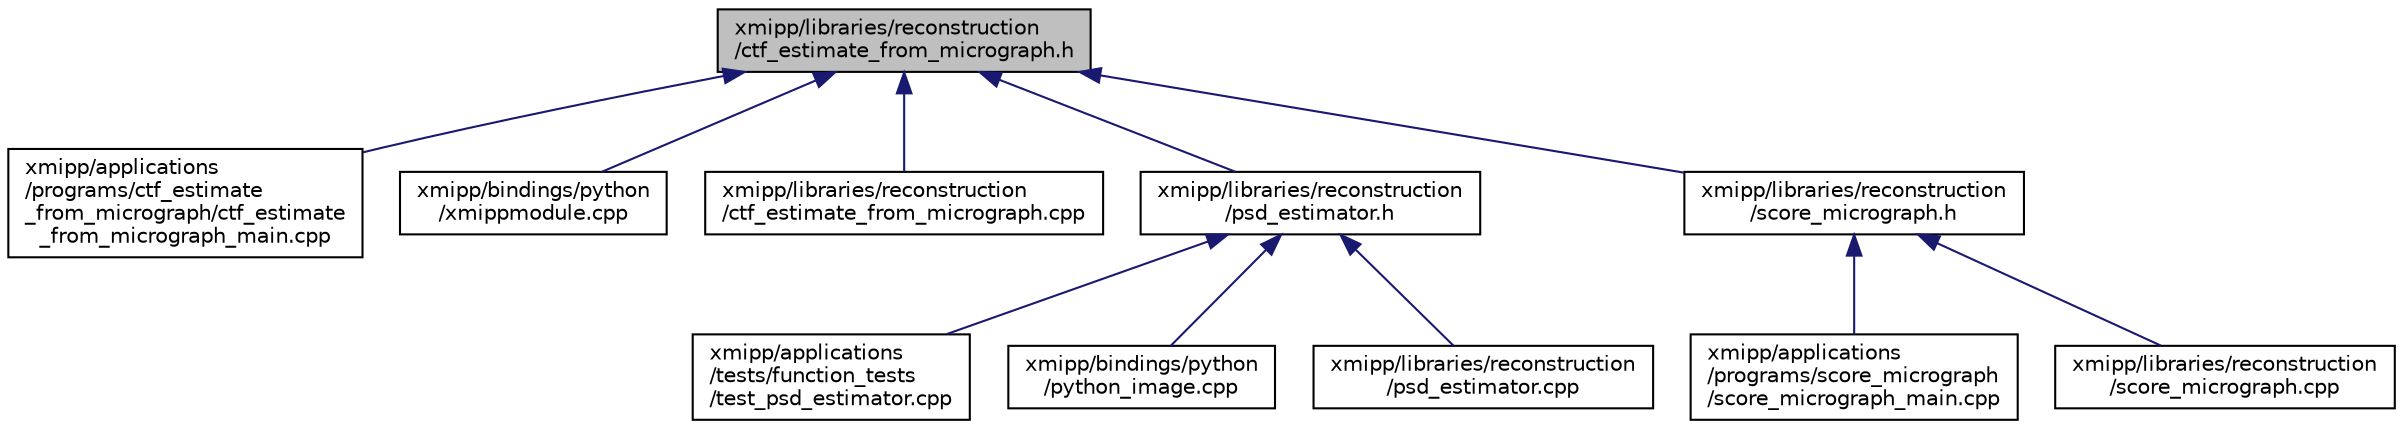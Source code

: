 digraph "xmipp/libraries/reconstruction/ctf_estimate_from_micrograph.h"
{
  edge [fontname="Helvetica",fontsize="10",labelfontname="Helvetica",labelfontsize="10"];
  node [fontname="Helvetica",fontsize="10",shape=record];
  Node69 [label="xmipp/libraries/reconstruction\l/ctf_estimate_from_micrograph.h",height=0.2,width=0.4,color="black", fillcolor="grey75", style="filled", fontcolor="black"];
  Node69 -> Node70 [dir="back",color="midnightblue",fontsize="10",style="solid",fontname="Helvetica"];
  Node70 [label="xmipp/applications\l/programs/ctf_estimate\l_from_micrograph/ctf_estimate\l_from_micrograph_main.cpp",height=0.2,width=0.4,color="black", fillcolor="white", style="filled",URL="$ctf__estimate__from__micrograph__main_8cpp.html"];
  Node69 -> Node71 [dir="back",color="midnightblue",fontsize="10",style="solid",fontname="Helvetica"];
  Node71 [label="xmipp/bindings/python\l/xmippmodule.cpp",height=0.2,width=0.4,color="black", fillcolor="white", style="filled",URL="$xmippmodule_8cpp.html"];
  Node69 -> Node72 [dir="back",color="midnightblue",fontsize="10",style="solid",fontname="Helvetica"];
  Node72 [label="xmipp/libraries/reconstruction\l/ctf_estimate_from_micrograph.cpp",height=0.2,width=0.4,color="black", fillcolor="white", style="filled",URL="$ctf__estimate__from__micrograph_8cpp.html"];
  Node69 -> Node73 [dir="back",color="midnightblue",fontsize="10",style="solid",fontname="Helvetica"];
  Node73 [label="xmipp/libraries/reconstruction\l/psd_estimator.h",height=0.2,width=0.4,color="black", fillcolor="white", style="filled",URL="$psd__estimator_8h.html"];
  Node73 -> Node74 [dir="back",color="midnightblue",fontsize="10",style="solid",fontname="Helvetica"];
  Node74 [label="xmipp/applications\l/tests/function_tests\l/test_psd_estimator.cpp",height=0.2,width=0.4,color="black", fillcolor="white", style="filled",URL="$test__psd__estimator_8cpp.html"];
  Node73 -> Node75 [dir="back",color="midnightblue",fontsize="10",style="solid",fontname="Helvetica"];
  Node75 [label="xmipp/bindings/python\l/python_image.cpp",height=0.2,width=0.4,color="black", fillcolor="white", style="filled",URL="$python__image_8cpp.html"];
  Node73 -> Node76 [dir="back",color="midnightblue",fontsize="10",style="solid",fontname="Helvetica"];
  Node76 [label="xmipp/libraries/reconstruction\l/psd_estimator.cpp",height=0.2,width=0.4,color="black", fillcolor="white", style="filled",URL="$psd__estimator_8cpp.html"];
  Node69 -> Node77 [dir="back",color="midnightblue",fontsize="10",style="solid",fontname="Helvetica"];
  Node77 [label="xmipp/libraries/reconstruction\l/score_micrograph.h",height=0.2,width=0.4,color="black", fillcolor="white", style="filled",URL="$score__micrograph_8h.html"];
  Node77 -> Node78 [dir="back",color="midnightblue",fontsize="10",style="solid",fontname="Helvetica"];
  Node78 [label="xmipp/applications\l/programs/score_micrograph\l/score_micrograph_main.cpp",height=0.2,width=0.4,color="black", fillcolor="white", style="filled",URL="$score__micrograph__main_8cpp.html"];
  Node77 -> Node79 [dir="back",color="midnightblue",fontsize="10",style="solid",fontname="Helvetica"];
  Node79 [label="xmipp/libraries/reconstruction\l/score_micrograph.cpp",height=0.2,width=0.4,color="black", fillcolor="white", style="filled",URL="$score__micrograph_8cpp.html"];
}

